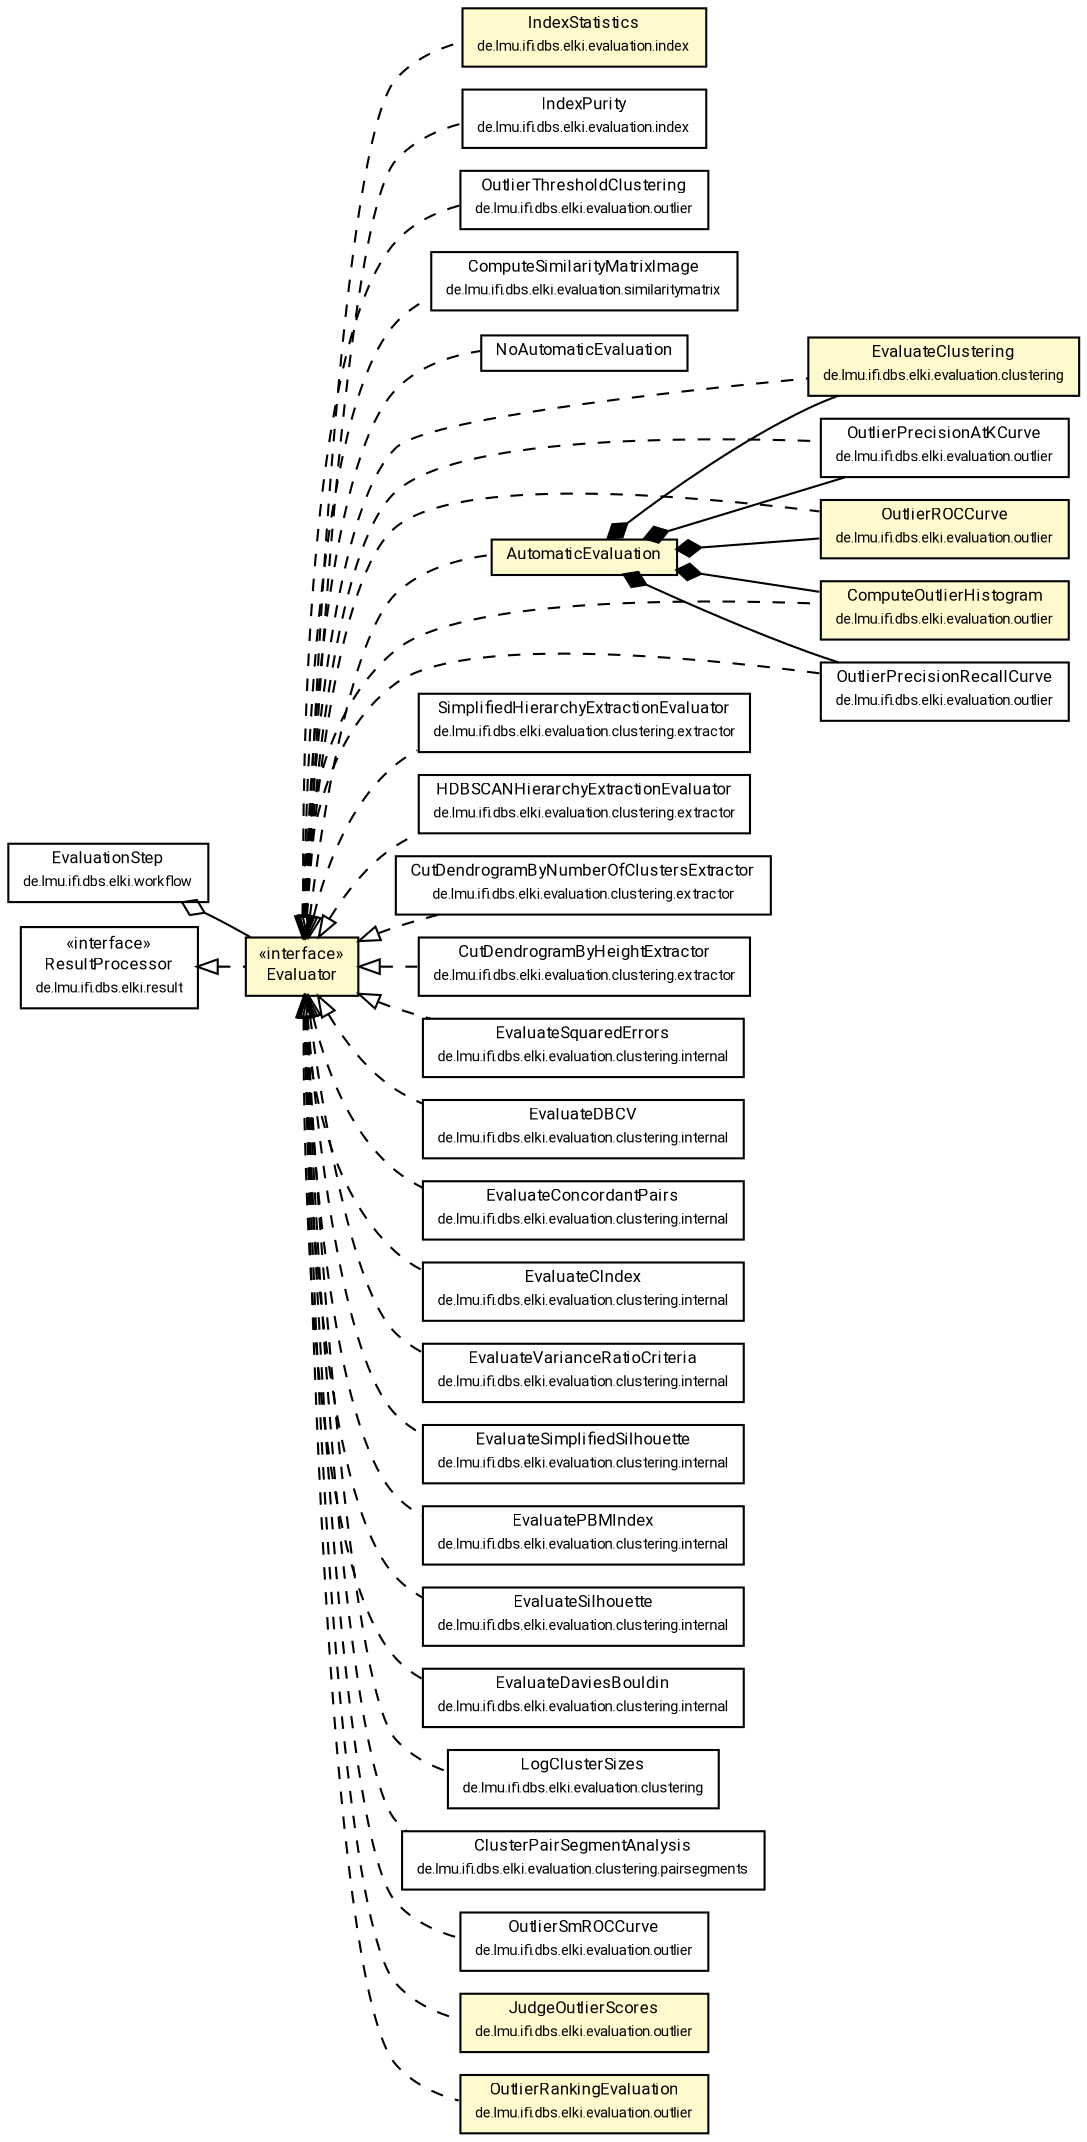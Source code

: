 #!/usr/local/bin/dot
#
# Class diagram 
# Generated by UMLGraph version R5_7_2-60-g0e99a6 (http://www.spinellis.gr/umlgraph/)
#

digraph G {
	graph [fontnames="svg"]
	edge [fontname="Roboto",fontsize=7,labelfontname="Roboto",labelfontsize=7,color="black"];
	node [fontname="Roboto",fontcolor="black",fontsize=8,shape=plaintext,margin=0,width=0,height=0];
	nodesep=0.15;
	ranksep=0.25;
	rankdir=LR;
	// de.lmu.ifi.dbs.elki.workflow.EvaluationStep
	c4063075 [label=<<table title="de.lmu.ifi.dbs.elki.workflow.EvaluationStep" border="0" cellborder="1" cellspacing="0" cellpadding="2" href="../workflow/EvaluationStep.html" target="_parent">
		<tr><td><table border="0" cellspacing="0" cellpadding="1">
		<tr><td align="center" balign="center"> <font face="Roboto">EvaluationStep</font> </td></tr>
		<tr><td align="center" balign="center"> <font face="Roboto" point-size="7.0">de.lmu.ifi.dbs.elki.workflow</font> </td></tr>
		</table></td></tr>
		</table>>, URL="../workflow/EvaluationStep.html"];
	// de.lmu.ifi.dbs.elki.evaluation.index.IndexStatistics
	c4063121 [label=<<table title="de.lmu.ifi.dbs.elki.evaluation.index.IndexStatistics" border="0" cellborder="1" cellspacing="0" cellpadding="2" bgcolor="LemonChiffon" href="index/IndexStatistics.html" target="_parent">
		<tr><td><table border="0" cellspacing="0" cellpadding="1">
		<tr><td align="center" balign="center"> <font face="Roboto">IndexStatistics</font> </td></tr>
		<tr><td align="center" balign="center"> <font face="Roboto" point-size="7.0">de.lmu.ifi.dbs.elki.evaluation.index</font> </td></tr>
		</table></td></tr>
		</table>>, URL="index/IndexStatistics.html"];
	// de.lmu.ifi.dbs.elki.evaluation.index.IndexPurity
	c4063123 [label=<<table title="de.lmu.ifi.dbs.elki.evaluation.index.IndexPurity" border="0" cellborder="1" cellspacing="0" cellpadding="2" href="index/IndexPurity.html" target="_parent">
		<tr><td><table border="0" cellspacing="0" cellpadding="1">
		<tr><td align="center" balign="center"> <font face="Roboto">IndexPurity</font> </td></tr>
		<tr><td align="center" balign="center"> <font face="Roboto" point-size="7.0">de.lmu.ifi.dbs.elki.evaluation.index</font> </td></tr>
		</table></td></tr>
		</table>>, URL="index/IndexPurity.html"];
	// de.lmu.ifi.dbs.elki.evaluation.outlier.OutlierThresholdClustering
	c4063124 [label=<<table title="de.lmu.ifi.dbs.elki.evaluation.outlier.OutlierThresholdClustering" border="0" cellborder="1" cellspacing="0" cellpadding="2" href="outlier/OutlierThresholdClustering.html" target="_parent">
		<tr><td><table border="0" cellspacing="0" cellpadding="1">
		<tr><td align="center" balign="center"> <font face="Roboto">OutlierThresholdClustering</font> </td></tr>
		<tr><td align="center" balign="center"> <font face="Roboto" point-size="7.0">de.lmu.ifi.dbs.elki.evaluation.outlier</font> </td></tr>
		</table></td></tr>
		</table>>, URL="outlier/OutlierThresholdClustering.html"];
	// de.lmu.ifi.dbs.elki.evaluation.similaritymatrix.ComputeSimilarityMatrixImage<O>
	c4063126 [label=<<table title="de.lmu.ifi.dbs.elki.evaluation.similaritymatrix.ComputeSimilarityMatrixImage" border="0" cellborder="1" cellspacing="0" cellpadding="2" href="similaritymatrix/ComputeSimilarityMatrixImage.html" target="_parent">
		<tr><td><table border="0" cellspacing="0" cellpadding="1">
		<tr><td align="center" balign="center"> <font face="Roboto">ComputeSimilarityMatrixImage</font> </td></tr>
		<tr><td align="center" balign="center"> <font face="Roboto" point-size="7.0">de.lmu.ifi.dbs.elki.evaluation.similaritymatrix</font> </td></tr>
		</table></td></tr>
		</table>>, URL="similaritymatrix/ComputeSimilarityMatrixImage.html"];
	// de.lmu.ifi.dbs.elki.evaluation.NoAutomaticEvaluation
	c4063129 [label=<<table title="de.lmu.ifi.dbs.elki.evaluation.NoAutomaticEvaluation" border="0" cellborder="1" cellspacing="0" cellpadding="2" href="NoAutomaticEvaluation.html" target="_parent">
		<tr><td><table border="0" cellspacing="0" cellpadding="1">
		<tr><td align="center" balign="center"> <font face="Roboto">NoAutomaticEvaluation</font> </td></tr>
		</table></td></tr>
		</table>>, URL="NoAutomaticEvaluation.html"];
	// de.lmu.ifi.dbs.elki.evaluation.AutomaticEvaluation
	c4063131 [label=<<table title="de.lmu.ifi.dbs.elki.evaluation.AutomaticEvaluation" border="0" cellborder="1" cellspacing="0" cellpadding="2" bgcolor="LemonChiffon" href="AutomaticEvaluation.html" target="_parent">
		<tr><td><table border="0" cellspacing="0" cellpadding="1">
		<tr><td align="center" balign="center"> <font face="Roboto">AutomaticEvaluation</font> </td></tr>
		</table></td></tr>
		</table>>, URL="AutomaticEvaluation.html"];
	// de.lmu.ifi.dbs.elki.evaluation.clustering.extractor.SimplifiedHierarchyExtractionEvaluator
	c4063586 [label=<<table title="de.lmu.ifi.dbs.elki.evaluation.clustering.extractor.SimplifiedHierarchyExtractionEvaluator" border="0" cellborder="1" cellspacing="0" cellpadding="2" href="clustering/extractor/SimplifiedHierarchyExtractionEvaluator.html" target="_parent">
		<tr><td><table border="0" cellspacing="0" cellpadding="1">
		<tr><td align="center" balign="center"> <font face="Roboto">SimplifiedHierarchyExtractionEvaluator</font> </td></tr>
		<tr><td align="center" balign="center"> <font face="Roboto" point-size="7.0">de.lmu.ifi.dbs.elki.evaluation.clustering.extractor</font> </td></tr>
		</table></td></tr>
		</table>>, URL="clustering/extractor/SimplifiedHierarchyExtractionEvaluator.html"];
	// de.lmu.ifi.dbs.elki.evaluation.clustering.extractor.HDBSCANHierarchyExtractionEvaluator
	c4063588 [label=<<table title="de.lmu.ifi.dbs.elki.evaluation.clustering.extractor.HDBSCANHierarchyExtractionEvaluator" border="0" cellborder="1" cellspacing="0" cellpadding="2" href="clustering/extractor/HDBSCANHierarchyExtractionEvaluator.html" target="_parent">
		<tr><td><table border="0" cellspacing="0" cellpadding="1">
		<tr><td align="center" balign="center"> <font face="Roboto">HDBSCANHierarchyExtractionEvaluator</font> </td></tr>
		<tr><td align="center" balign="center"> <font face="Roboto" point-size="7.0">de.lmu.ifi.dbs.elki.evaluation.clustering.extractor</font> </td></tr>
		</table></td></tr>
		</table>>, URL="clustering/extractor/HDBSCANHierarchyExtractionEvaluator.html"];
	// de.lmu.ifi.dbs.elki.evaluation.clustering.extractor.CutDendrogramByNumberOfClustersExtractor
	c4063590 [label=<<table title="de.lmu.ifi.dbs.elki.evaluation.clustering.extractor.CutDendrogramByNumberOfClustersExtractor" border="0" cellborder="1" cellspacing="0" cellpadding="2" href="clustering/extractor/CutDendrogramByNumberOfClustersExtractor.html" target="_parent">
		<tr><td><table border="0" cellspacing="0" cellpadding="1">
		<tr><td align="center" balign="center"> <font face="Roboto">CutDendrogramByNumberOfClustersExtractor</font> </td></tr>
		<tr><td align="center" balign="center"> <font face="Roboto" point-size="7.0">de.lmu.ifi.dbs.elki.evaluation.clustering.extractor</font> </td></tr>
		</table></td></tr>
		</table>>, URL="clustering/extractor/CutDendrogramByNumberOfClustersExtractor.html"];
	// de.lmu.ifi.dbs.elki.evaluation.clustering.extractor.CutDendrogramByHeightExtractor
	c4063592 [label=<<table title="de.lmu.ifi.dbs.elki.evaluation.clustering.extractor.CutDendrogramByHeightExtractor" border="0" cellborder="1" cellspacing="0" cellpadding="2" href="clustering/extractor/CutDendrogramByHeightExtractor.html" target="_parent">
		<tr><td><table border="0" cellspacing="0" cellpadding="1">
		<tr><td align="center" balign="center"> <font face="Roboto">CutDendrogramByHeightExtractor</font> </td></tr>
		<tr><td align="center" balign="center"> <font face="Roboto" point-size="7.0">de.lmu.ifi.dbs.elki.evaluation.clustering.extractor</font> </td></tr>
		</table></td></tr>
		</table>>, URL="clustering/extractor/CutDendrogramByHeightExtractor.html"];
	// de.lmu.ifi.dbs.elki.evaluation.clustering.EvaluateClustering
	c4063597 [label=<<table title="de.lmu.ifi.dbs.elki.evaluation.clustering.EvaluateClustering" border="0" cellborder="1" cellspacing="0" cellpadding="2" bgcolor="LemonChiffon" href="clustering/EvaluateClustering.html" target="_parent">
		<tr><td><table border="0" cellspacing="0" cellpadding="1">
		<tr><td align="center" balign="center"> <font face="Roboto">EvaluateClustering</font> </td></tr>
		<tr><td align="center" balign="center"> <font face="Roboto" point-size="7.0">de.lmu.ifi.dbs.elki.evaluation.clustering</font> </td></tr>
		</table></td></tr>
		</table>>, URL="clustering/EvaluateClustering.html"];
	// de.lmu.ifi.dbs.elki.evaluation.clustering.internal.EvaluateSquaredErrors
	c4063600 [label=<<table title="de.lmu.ifi.dbs.elki.evaluation.clustering.internal.EvaluateSquaredErrors" border="0" cellborder="1" cellspacing="0" cellpadding="2" href="clustering/internal/EvaluateSquaredErrors.html" target="_parent">
		<tr><td><table border="0" cellspacing="0" cellpadding="1">
		<tr><td align="center" balign="center"> <font face="Roboto">EvaluateSquaredErrors</font> </td></tr>
		<tr><td align="center" balign="center"> <font face="Roboto" point-size="7.0">de.lmu.ifi.dbs.elki.evaluation.clustering.internal</font> </td></tr>
		</table></td></tr>
		</table>>, URL="clustering/internal/EvaluateSquaredErrors.html"];
	// de.lmu.ifi.dbs.elki.evaluation.clustering.internal.EvaluateDBCV<O>
	c4063602 [label=<<table title="de.lmu.ifi.dbs.elki.evaluation.clustering.internal.EvaluateDBCV" border="0" cellborder="1" cellspacing="0" cellpadding="2" href="clustering/internal/EvaluateDBCV.html" target="_parent">
		<tr><td><table border="0" cellspacing="0" cellpadding="1">
		<tr><td align="center" balign="center"> <font face="Roboto">EvaluateDBCV</font> </td></tr>
		<tr><td align="center" balign="center"> <font face="Roboto" point-size="7.0">de.lmu.ifi.dbs.elki.evaluation.clustering.internal</font> </td></tr>
		</table></td></tr>
		</table>>, URL="clustering/internal/EvaluateDBCV.html"];
	// de.lmu.ifi.dbs.elki.evaluation.clustering.internal.EvaluateConcordantPairs<O>
	c4063604 [label=<<table title="de.lmu.ifi.dbs.elki.evaluation.clustering.internal.EvaluateConcordantPairs" border="0" cellborder="1" cellspacing="0" cellpadding="2" href="clustering/internal/EvaluateConcordantPairs.html" target="_parent">
		<tr><td><table border="0" cellspacing="0" cellpadding="1">
		<tr><td align="center" balign="center"> <font face="Roboto">EvaluateConcordantPairs</font> </td></tr>
		<tr><td align="center" balign="center"> <font face="Roboto" point-size="7.0">de.lmu.ifi.dbs.elki.evaluation.clustering.internal</font> </td></tr>
		</table></td></tr>
		</table>>, URL="clustering/internal/EvaluateConcordantPairs.html"];
	// de.lmu.ifi.dbs.elki.evaluation.clustering.internal.EvaluateCIndex<O>
	c4063606 [label=<<table title="de.lmu.ifi.dbs.elki.evaluation.clustering.internal.EvaluateCIndex" border="0" cellborder="1" cellspacing="0" cellpadding="2" href="clustering/internal/EvaluateCIndex.html" target="_parent">
		<tr><td><table border="0" cellspacing="0" cellpadding="1">
		<tr><td align="center" balign="center"> <font face="Roboto">EvaluateCIndex</font> </td></tr>
		<tr><td align="center" balign="center"> <font face="Roboto" point-size="7.0">de.lmu.ifi.dbs.elki.evaluation.clustering.internal</font> </td></tr>
		</table></td></tr>
		</table>>, URL="clustering/internal/EvaluateCIndex.html"];
	// de.lmu.ifi.dbs.elki.evaluation.clustering.internal.EvaluateVarianceRatioCriteria<O>
	c4063608 [label=<<table title="de.lmu.ifi.dbs.elki.evaluation.clustering.internal.EvaluateVarianceRatioCriteria" border="0" cellborder="1" cellspacing="0" cellpadding="2" href="clustering/internal/EvaluateVarianceRatioCriteria.html" target="_parent">
		<tr><td><table border="0" cellspacing="0" cellpadding="1">
		<tr><td align="center" balign="center"> <font face="Roboto">EvaluateVarianceRatioCriteria</font> </td></tr>
		<tr><td align="center" balign="center"> <font face="Roboto" point-size="7.0">de.lmu.ifi.dbs.elki.evaluation.clustering.internal</font> </td></tr>
		</table></td></tr>
		</table>>, URL="clustering/internal/EvaluateVarianceRatioCriteria.html"];
	// de.lmu.ifi.dbs.elki.evaluation.clustering.internal.EvaluateSimplifiedSilhouette
	c4063610 [label=<<table title="de.lmu.ifi.dbs.elki.evaluation.clustering.internal.EvaluateSimplifiedSilhouette" border="0" cellborder="1" cellspacing="0" cellpadding="2" href="clustering/internal/EvaluateSimplifiedSilhouette.html" target="_parent">
		<tr><td><table border="0" cellspacing="0" cellpadding="1">
		<tr><td align="center" balign="center"> <font face="Roboto">EvaluateSimplifiedSilhouette</font> </td></tr>
		<tr><td align="center" balign="center"> <font face="Roboto" point-size="7.0">de.lmu.ifi.dbs.elki.evaluation.clustering.internal</font> </td></tr>
		</table></td></tr>
		</table>>, URL="clustering/internal/EvaluateSimplifiedSilhouette.html"];
	// de.lmu.ifi.dbs.elki.evaluation.clustering.internal.EvaluatePBMIndex
	c4063613 [label=<<table title="de.lmu.ifi.dbs.elki.evaluation.clustering.internal.EvaluatePBMIndex" border="0" cellborder="1" cellspacing="0" cellpadding="2" href="clustering/internal/EvaluatePBMIndex.html" target="_parent">
		<tr><td><table border="0" cellspacing="0" cellpadding="1">
		<tr><td align="center" balign="center"> <font face="Roboto">EvaluatePBMIndex</font> </td></tr>
		<tr><td align="center" balign="center"> <font face="Roboto" point-size="7.0">de.lmu.ifi.dbs.elki.evaluation.clustering.internal</font> </td></tr>
		</table></td></tr>
		</table>>, URL="clustering/internal/EvaluatePBMIndex.html"];
	// de.lmu.ifi.dbs.elki.evaluation.clustering.internal.EvaluateSilhouette<O>
	c4063615 [label=<<table title="de.lmu.ifi.dbs.elki.evaluation.clustering.internal.EvaluateSilhouette" border="0" cellborder="1" cellspacing="0" cellpadding="2" href="clustering/internal/EvaluateSilhouette.html" target="_parent">
		<tr><td><table border="0" cellspacing="0" cellpadding="1">
		<tr><td align="center" balign="center"> <font face="Roboto">EvaluateSilhouette</font> </td></tr>
		<tr><td align="center" balign="center"> <font face="Roboto" point-size="7.0">de.lmu.ifi.dbs.elki.evaluation.clustering.internal</font> </td></tr>
		</table></td></tr>
		</table>>, URL="clustering/internal/EvaluateSilhouette.html"];
	// de.lmu.ifi.dbs.elki.evaluation.clustering.internal.EvaluateDaviesBouldin
	c4063617 [label=<<table title="de.lmu.ifi.dbs.elki.evaluation.clustering.internal.EvaluateDaviesBouldin" border="0" cellborder="1" cellspacing="0" cellpadding="2" href="clustering/internal/EvaluateDaviesBouldin.html" target="_parent">
		<tr><td><table border="0" cellspacing="0" cellpadding="1">
		<tr><td align="center" balign="center"> <font face="Roboto">EvaluateDaviesBouldin</font> </td></tr>
		<tr><td align="center" balign="center"> <font face="Roboto" point-size="7.0">de.lmu.ifi.dbs.elki.evaluation.clustering.internal</font> </td></tr>
		</table></td></tr>
		</table>>, URL="clustering/internal/EvaluateDaviesBouldin.html"];
	// de.lmu.ifi.dbs.elki.evaluation.clustering.LogClusterSizes
	c4063619 [label=<<table title="de.lmu.ifi.dbs.elki.evaluation.clustering.LogClusterSizes" border="0" cellborder="1" cellspacing="0" cellpadding="2" href="clustering/LogClusterSizes.html" target="_parent">
		<tr><td><table border="0" cellspacing="0" cellpadding="1">
		<tr><td align="center" balign="center"> <font face="Roboto">LogClusterSizes</font> </td></tr>
		<tr><td align="center" balign="center"> <font face="Roboto" point-size="7.0">de.lmu.ifi.dbs.elki.evaluation.clustering</font> </td></tr>
		</table></td></tr>
		</table>>, URL="clustering/LogClusterSizes.html"];
	// de.lmu.ifi.dbs.elki.evaluation.clustering.pairsegments.ClusterPairSegmentAnalysis
	c4063625 [label=<<table title="de.lmu.ifi.dbs.elki.evaluation.clustering.pairsegments.ClusterPairSegmentAnalysis" border="0" cellborder="1" cellspacing="0" cellpadding="2" href="clustering/pairsegments/ClusterPairSegmentAnalysis.html" target="_parent">
		<tr><td><table border="0" cellspacing="0" cellpadding="1">
		<tr><td align="center" balign="center"> <font face="Roboto">ClusterPairSegmentAnalysis</font> </td></tr>
		<tr><td align="center" balign="center"> <font face="Roboto" point-size="7.0">de.lmu.ifi.dbs.elki.evaluation.clustering.pairsegments</font> </td></tr>
		</table></td></tr>
		</table>>, URL="clustering/pairsegments/ClusterPairSegmentAnalysis.html"];
	// de.lmu.ifi.dbs.elki.result.ResultProcessor
	c4064167 [label=<<table title="de.lmu.ifi.dbs.elki.result.ResultProcessor" border="0" cellborder="1" cellspacing="0" cellpadding="2" href="../result/ResultProcessor.html" target="_parent">
		<tr><td><table border="0" cellspacing="0" cellpadding="1">
		<tr><td align="center" balign="center"> &#171;interface&#187; </td></tr>
		<tr><td align="center" balign="center"> <font face="Roboto">ResultProcessor</font> </td></tr>
		<tr><td align="center" balign="center"> <font face="Roboto" point-size="7.0">de.lmu.ifi.dbs.elki.result</font> </td></tr>
		</table></td></tr>
		</table>>, URL="../result/ResultProcessor.html"];
	// de.lmu.ifi.dbs.elki.evaluation.Evaluator
	c4064197 [label=<<table title="de.lmu.ifi.dbs.elki.evaluation.Evaluator" border="0" cellborder="1" cellspacing="0" cellpadding="2" bgcolor="lemonChiffon" href="Evaluator.html" target="_parent">
		<tr><td><table border="0" cellspacing="0" cellpadding="1">
		<tr><td align="center" balign="center"> &#171;interface&#187; </td></tr>
		<tr><td align="center" balign="center"> <font face="Roboto">Evaluator</font> </td></tr>
		</table></td></tr>
		</table>>, URL="Evaluator.html"];
	// de.lmu.ifi.dbs.elki.evaluation.outlier.OutlierPrecisionAtKCurve
	c4065947 [label=<<table title="de.lmu.ifi.dbs.elki.evaluation.outlier.OutlierPrecisionAtKCurve" border="0" cellborder="1" cellspacing="0" cellpadding="2" href="outlier/OutlierPrecisionAtKCurve.html" target="_parent">
		<tr><td><table border="0" cellspacing="0" cellpadding="1">
		<tr><td align="center" balign="center"> <font face="Roboto">OutlierPrecisionAtKCurve</font> </td></tr>
		<tr><td align="center" balign="center"> <font face="Roboto" point-size="7.0">de.lmu.ifi.dbs.elki.evaluation.outlier</font> </td></tr>
		</table></td></tr>
		</table>>, URL="outlier/OutlierPrecisionAtKCurve.html"];
	// de.lmu.ifi.dbs.elki.evaluation.outlier.OutlierROCCurve
	c4065950 [label=<<table title="de.lmu.ifi.dbs.elki.evaluation.outlier.OutlierROCCurve" border="0" cellborder="1" cellspacing="0" cellpadding="2" bgcolor="LemonChiffon" href="outlier/OutlierROCCurve.html" target="_parent">
		<tr><td><table border="0" cellspacing="0" cellpadding="1">
		<tr><td align="center" balign="center"> <font face="Roboto">OutlierROCCurve</font> </td></tr>
		<tr><td align="center" balign="center"> <font face="Roboto" point-size="7.0">de.lmu.ifi.dbs.elki.evaluation.outlier</font> </td></tr>
		</table></td></tr>
		</table>>, URL="outlier/OutlierROCCurve.html"];
	// de.lmu.ifi.dbs.elki.evaluation.outlier.OutlierSmROCCurve
	c4065953 [label=<<table title="de.lmu.ifi.dbs.elki.evaluation.outlier.OutlierSmROCCurve" border="0" cellborder="1" cellspacing="0" cellpadding="2" href="outlier/OutlierSmROCCurve.html" target="_parent">
		<tr><td><table border="0" cellspacing="0" cellpadding="1">
		<tr><td align="center" balign="center"> <font face="Roboto">OutlierSmROCCurve</font> </td></tr>
		<tr><td align="center" balign="center"> <font face="Roboto" point-size="7.0">de.lmu.ifi.dbs.elki.evaluation.outlier</font> </td></tr>
		</table></td></tr>
		</table>>, URL="outlier/OutlierSmROCCurve.html"];
	// de.lmu.ifi.dbs.elki.evaluation.outlier.ComputeOutlierHistogram
	c4065956 [label=<<table title="de.lmu.ifi.dbs.elki.evaluation.outlier.ComputeOutlierHistogram" border="0" cellborder="1" cellspacing="0" cellpadding="2" bgcolor="LemonChiffon" href="outlier/ComputeOutlierHistogram.html" target="_parent">
		<tr><td><table border="0" cellspacing="0" cellpadding="1">
		<tr><td align="center" balign="center"> <font face="Roboto">ComputeOutlierHistogram</font> </td></tr>
		<tr><td align="center" balign="center"> <font face="Roboto" point-size="7.0">de.lmu.ifi.dbs.elki.evaluation.outlier</font> </td></tr>
		</table></td></tr>
		</table>>, URL="outlier/ComputeOutlierHistogram.html"];
	// de.lmu.ifi.dbs.elki.evaluation.outlier.OutlierPrecisionRecallCurve
	c4065958 [label=<<table title="de.lmu.ifi.dbs.elki.evaluation.outlier.OutlierPrecisionRecallCurve" border="0" cellborder="1" cellspacing="0" cellpadding="2" href="outlier/OutlierPrecisionRecallCurve.html" target="_parent">
		<tr><td><table border="0" cellspacing="0" cellpadding="1">
		<tr><td align="center" balign="center"> <font face="Roboto">OutlierPrecisionRecallCurve</font> </td></tr>
		<tr><td align="center" balign="center"> <font face="Roboto" point-size="7.0">de.lmu.ifi.dbs.elki.evaluation.outlier</font> </td></tr>
		</table></td></tr>
		</table>>, URL="outlier/OutlierPrecisionRecallCurve.html"];
	// de.lmu.ifi.dbs.elki.evaluation.outlier.JudgeOutlierScores
	c4065961 [label=<<table title="de.lmu.ifi.dbs.elki.evaluation.outlier.JudgeOutlierScores" border="0" cellborder="1" cellspacing="0" cellpadding="2" bgcolor="LemonChiffon" href="outlier/JudgeOutlierScores.html" target="_parent">
		<tr><td><table border="0" cellspacing="0" cellpadding="1">
		<tr><td align="center" balign="center"> <font face="Roboto">JudgeOutlierScores</font> </td></tr>
		<tr><td align="center" balign="center"> <font face="Roboto" point-size="7.0">de.lmu.ifi.dbs.elki.evaluation.outlier</font> </td></tr>
		</table></td></tr>
		</table>>, URL="outlier/JudgeOutlierScores.html"];
	// de.lmu.ifi.dbs.elki.evaluation.outlier.OutlierRankingEvaluation
	c4065964 [label=<<table title="de.lmu.ifi.dbs.elki.evaluation.outlier.OutlierRankingEvaluation" border="0" cellborder="1" cellspacing="0" cellpadding="2" bgcolor="LemonChiffon" href="outlier/OutlierRankingEvaluation.html" target="_parent">
		<tr><td><table border="0" cellspacing="0" cellpadding="1">
		<tr><td align="center" balign="center"> <font face="Roboto">OutlierRankingEvaluation</font> </td></tr>
		<tr><td align="center" balign="center"> <font face="Roboto" point-size="7.0">de.lmu.ifi.dbs.elki.evaluation.outlier</font> </td></tr>
		</table></td></tr>
		</table>>, URL="outlier/OutlierRankingEvaluation.html"];
	// de.lmu.ifi.dbs.elki.workflow.EvaluationStep has de.lmu.ifi.dbs.elki.evaluation.Evaluator
	c4063075 -> c4064197 [arrowhead=none,arrowtail=ediamond,dir=back,weight=4];
	// de.lmu.ifi.dbs.elki.evaluation.index.IndexStatistics implements de.lmu.ifi.dbs.elki.evaluation.Evaluator
	c4064197 -> c4063121 [arrowtail=empty,style=dashed,dir=back,weight=9];
	// de.lmu.ifi.dbs.elki.evaluation.index.IndexPurity implements de.lmu.ifi.dbs.elki.evaluation.Evaluator
	c4064197 -> c4063123 [arrowtail=empty,style=dashed,dir=back,weight=9];
	// de.lmu.ifi.dbs.elki.evaluation.outlier.OutlierThresholdClustering implements de.lmu.ifi.dbs.elki.evaluation.Evaluator
	c4064197 -> c4063124 [arrowtail=empty,style=dashed,dir=back,weight=9];
	// de.lmu.ifi.dbs.elki.evaluation.similaritymatrix.ComputeSimilarityMatrixImage<O> implements de.lmu.ifi.dbs.elki.evaluation.Evaluator
	c4064197 -> c4063126 [arrowtail=empty,style=dashed,dir=back,weight=9];
	// de.lmu.ifi.dbs.elki.evaluation.NoAutomaticEvaluation implements de.lmu.ifi.dbs.elki.evaluation.Evaluator
	c4064197 -> c4063129 [arrowtail=empty,style=dashed,dir=back,weight=9];
	// de.lmu.ifi.dbs.elki.evaluation.AutomaticEvaluation implements de.lmu.ifi.dbs.elki.evaluation.Evaluator
	c4064197 -> c4063131 [arrowtail=empty,style=dashed,dir=back,weight=9];
	// de.lmu.ifi.dbs.elki.evaluation.AutomaticEvaluation composed de.lmu.ifi.dbs.elki.evaluation.outlier.OutlierROCCurve
	c4063131 -> c4065950 [arrowhead=none,arrowtail=diamond,dir=back,weight=6];
	// de.lmu.ifi.dbs.elki.evaluation.AutomaticEvaluation composed de.lmu.ifi.dbs.elki.evaluation.outlier.OutlierPrecisionAtKCurve
	c4063131 -> c4065947 [arrowhead=none,arrowtail=diamond,dir=back,weight=6];
	// de.lmu.ifi.dbs.elki.evaluation.AutomaticEvaluation composed de.lmu.ifi.dbs.elki.evaluation.outlier.OutlierPrecisionRecallCurve
	c4063131 -> c4065958 [arrowhead=none,arrowtail=diamond,dir=back,weight=6];
	// de.lmu.ifi.dbs.elki.evaluation.AutomaticEvaluation composed de.lmu.ifi.dbs.elki.evaluation.outlier.ComputeOutlierHistogram
	c4063131 -> c4065956 [arrowhead=none,arrowtail=diamond,dir=back,weight=6];
	// de.lmu.ifi.dbs.elki.evaluation.AutomaticEvaluation composed de.lmu.ifi.dbs.elki.evaluation.clustering.EvaluateClustering
	c4063131 -> c4063597 [arrowhead=none,arrowtail=diamond,dir=back,weight=6];
	// de.lmu.ifi.dbs.elki.evaluation.clustering.extractor.SimplifiedHierarchyExtractionEvaluator implements de.lmu.ifi.dbs.elki.evaluation.Evaluator
	c4064197 -> c4063586 [arrowtail=empty,style=dashed,dir=back,weight=9];
	// de.lmu.ifi.dbs.elki.evaluation.clustering.extractor.HDBSCANHierarchyExtractionEvaluator implements de.lmu.ifi.dbs.elki.evaluation.Evaluator
	c4064197 -> c4063588 [arrowtail=empty,style=dashed,dir=back,weight=9];
	// de.lmu.ifi.dbs.elki.evaluation.clustering.extractor.CutDendrogramByNumberOfClustersExtractor implements de.lmu.ifi.dbs.elki.evaluation.Evaluator
	c4064197 -> c4063590 [arrowtail=empty,style=dashed,dir=back,weight=9];
	// de.lmu.ifi.dbs.elki.evaluation.clustering.extractor.CutDendrogramByHeightExtractor implements de.lmu.ifi.dbs.elki.evaluation.Evaluator
	c4064197 -> c4063592 [arrowtail=empty,style=dashed,dir=back,weight=9];
	// de.lmu.ifi.dbs.elki.evaluation.clustering.EvaluateClustering implements de.lmu.ifi.dbs.elki.evaluation.Evaluator
	c4064197 -> c4063597 [arrowtail=empty,style=dashed,dir=back,weight=9];
	// de.lmu.ifi.dbs.elki.evaluation.clustering.internal.EvaluateSquaredErrors implements de.lmu.ifi.dbs.elki.evaluation.Evaluator
	c4064197 -> c4063600 [arrowtail=empty,style=dashed,dir=back,weight=9];
	// de.lmu.ifi.dbs.elki.evaluation.clustering.internal.EvaluateDBCV<O> implements de.lmu.ifi.dbs.elki.evaluation.Evaluator
	c4064197 -> c4063602 [arrowtail=empty,style=dashed,dir=back,weight=9];
	// de.lmu.ifi.dbs.elki.evaluation.clustering.internal.EvaluateConcordantPairs<O> implements de.lmu.ifi.dbs.elki.evaluation.Evaluator
	c4064197 -> c4063604 [arrowtail=empty,style=dashed,dir=back,weight=9];
	// de.lmu.ifi.dbs.elki.evaluation.clustering.internal.EvaluateCIndex<O> implements de.lmu.ifi.dbs.elki.evaluation.Evaluator
	c4064197 -> c4063606 [arrowtail=empty,style=dashed,dir=back,weight=9];
	// de.lmu.ifi.dbs.elki.evaluation.clustering.internal.EvaluateVarianceRatioCriteria<O> implements de.lmu.ifi.dbs.elki.evaluation.Evaluator
	c4064197 -> c4063608 [arrowtail=empty,style=dashed,dir=back,weight=9];
	// de.lmu.ifi.dbs.elki.evaluation.clustering.internal.EvaluateSimplifiedSilhouette implements de.lmu.ifi.dbs.elki.evaluation.Evaluator
	c4064197 -> c4063610 [arrowtail=empty,style=dashed,dir=back,weight=9];
	// de.lmu.ifi.dbs.elki.evaluation.clustering.internal.EvaluatePBMIndex implements de.lmu.ifi.dbs.elki.evaluation.Evaluator
	c4064197 -> c4063613 [arrowtail=empty,style=dashed,dir=back,weight=9];
	// de.lmu.ifi.dbs.elki.evaluation.clustering.internal.EvaluateSilhouette<O> implements de.lmu.ifi.dbs.elki.evaluation.Evaluator
	c4064197 -> c4063615 [arrowtail=empty,style=dashed,dir=back,weight=9];
	// de.lmu.ifi.dbs.elki.evaluation.clustering.internal.EvaluateDaviesBouldin implements de.lmu.ifi.dbs.elki.evaluation.Evaluator
	c4064197 -> c4063617 [arrowtail=empty,style=dashed,dir=back,weight=9];
	// de.lmu.ifi.dbs.elki.evaluation.clustering.LogClusterSizes implements de.lmu.ifi.dbs.elki.evaluation.Evaluator
	c4064197 -> c4063619 [arrowtail=empty,style=dashed,dir=back,weight=9];
	// de.lmu.ifi.dbs.elki.evaluation.clustering.pairsegments.ClusterPairSegmentAnalysis implements de.lmu.ifi.dbs.elki.evaluation.Evaluator
	c4064197 -> c4063625 [arrowtail=empty,style=dashed,dir=back,weight=9];
	// de.lmu.ifi.dbs.elki.evaluation.Evaluator implements de.lmu.ifi.dbs.elki.result.ResultProcessor
	c4064167 -> c4064197 [arrowtail=empty,style=dashed,dir=back,weight=9];
	// de.lmu.ifi.dbs.elki.evaluation.outlier.OutlierPrecisionAtKCurve implements de.lmu.ifi.dbs.elki.evaluation.Evaluator
	c4064197 -> c4065947 [arrowtail=empty,style=dashed,dir=back,weight=9];
	// de.lmu.ifi.dbs.elki.evaluation.outlier.OutlierROCCurve implements de.lmu.ifi.dbs.elki.evaluation.Evaluator
	c4064197 -> c4065950 [arrowtail=empty,style=dashed,dir=back,weight=9];
	// de.lmu.ifi.dbs.elki.evaluation.outlier.OutlierSmROCCurve implements de.lmu.ifi.dbs.elki.evaluation.Evaluator
	c4064197 -> c4065953 [arrowtail=empty,style=dashed,dir=back,weight=9];
	// de.lmu.ifi.dbs.elki.evaluation.outlier.ComputeOutlierHistogram implements de.lmu.ifi.dbs.elki.evaluation.Evaluator
	c4064197 -> c4065956 [arrowtail=empty,style=dashed,dir=back,weight=9];
	// de.lmu.ifi.dbs.elki.evaluation.outlier.OutlierPrecisionRecallCurve implements de.lmu.ifi.dbs.elki.evaluation.Evaluator
	c4064197 -> c4065958 [arrowtail=empty,style=dashed,dir=back,weight=9];
	// de.lmu.ifi.dbs.elki.evaluation.outlier.JudgeOutlierScores implements de.lmu.ifi.dbs.elki.evaluation.Evaluator
	c4064197 -> c4065961 [arrowtail=empty,style=dashed,dir=back,weight=9];
	// de.lmu.ifi.dbs.elki.evaluation.outlier.OutlierRankingEvaluation implements de.lmu.ifi.dbs.elki.evaluation.Evaluator
	c4064197 -> c4065964 [arrowtail=empty,style=dashed,dir=back,weight=9];
}

